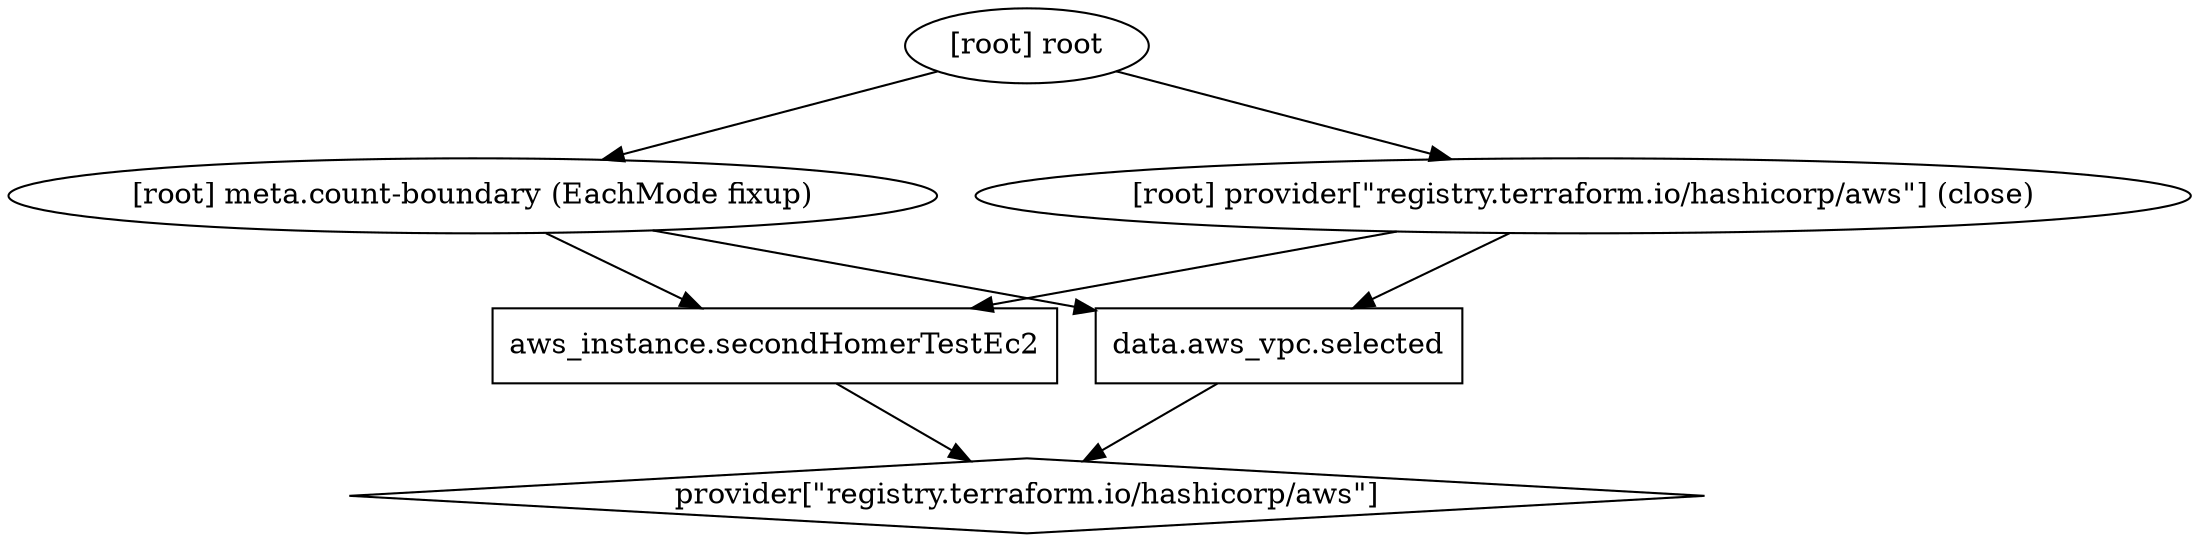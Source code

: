 digraph {
	compound = "true"
	newrank = "true"
	subgraph "root" {
		"[root] aws_instance.secondHomerTestEc2 (expand)" [label = "aws_instance.secondHomerTestEc2", shape = "box"]
		"[root] data.aws_vpc.selected (expand)" [label = "data.aws_vpc.selected", shape = "box"]
		"[root] provider[\"registry.terraform.io/hashicorp/aws\"]" [label = "provider[\"registry.terraform.io/hashicorp/aws\"]", shape = "diamond"]
		"[root] aws_instance.secondHomerTestEc2 (expand)" -> "[root] provider[\"registry.terraform.io/hashicorp/aws\"]"
		"[root] data.aws_vpc.selected (expand)" -> "[root] provider[\"registry.terraform.io/hashicorp/aws\"]"
		"[root] meta.count-boundary (EachMode fixup)" -> "[root] aws_instance.secondHomerTestEc2 (expand)"
		"[root] meta.count-boundary (EachMode fixup)" -> "[root] data.aws_vpc.selected (expand)"
		"[root] provider[\"registry.terraform.io/hashicorp/aws\"] (close)" -> "[root] aws_instance.secondHomerTestEc2 (expand)"
		"[root] provider[\"registry.terraform.io/hashicorp/aws\"] (close)" -> "[root] data.aws_vpc.selected (expand)"
		"[root] root" -> "[root] meta.count-boundary (EachMode fixup)"
		"[root] root" -> "[root] provider[\"registry.terraform.io/hashicorp/aws\"] (close)"
	}
}

